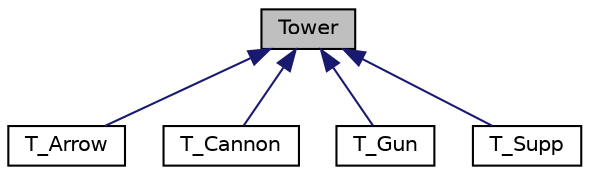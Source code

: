 digraph "Tower"
{
  edge [fontname="Helvetica",fontsize="10",labelfontname="Helvetica",labelfontsize="10"];
  node [fontname="Helvetica",fontsize="10",shape=record];
  Node0 [label="Tower",height=0.2,width=0.4,color="black", fillcolor="grey75", style="filled", fontcolor="black"];
  Node0 -> Node1 [dir="back",color="midnightblue",fontsize="10",style="solid",fontname="Helvetica"];
  Node1 [label="T_Arrow",height=0.2,width=0.4,color="black", fillcolor="white", style="filled",URL="$class_t___arrow.html",tooltip="Klasa potomna opisujaca 1 rodzaj wiez. "];
  Node0 -> Node2 [dir="back",color="midnightblue",fontsize="10",style="solid",fontname="Helvetica"];
  Node2 [label="T_Cannon",height=0.2,width=0.4,color="black", fillcolor="white", style="filled",URL="$class_t___cannon.html",tooltip="Klasa potomna opisujaca 4 rodzaj wiez. "];
  Node0 -> Node3 [dir="back",color="midnightblue",fontsize="10",style="solid",fontname="Helvetica"];
  Node3 [label="T_Gun",height=0.2,width=0.4,color="black", fillcolor="white", style="filled",URL="$class_t___gun.html",tooltip="Klasa potomna opisujaca 2 rodzaj wiez. "];
  Node0 -> Node4 [dir="back",color="midnightblue",fontsize="10",style="solid",fontname="Helvetica"];
  Node4 [label="T_Supp",height=0.2,width=0.4,color="black", fillcolor="white", style="filled",URL="$class_t___supp.html",tooltip="Klasa potomna opisujaca 3 rodzaj wiez. "];
}
